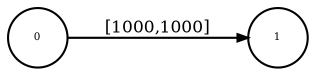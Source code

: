 digraph stnu {
	rankdir=LR;
	node [with=.2, height=.2, fontsize=5, shape=circle, style=filled, fillcolor=white];	0 -> 1 [fontsize=8, arrowsize= .5, label = "[1000,1000]"];

}

